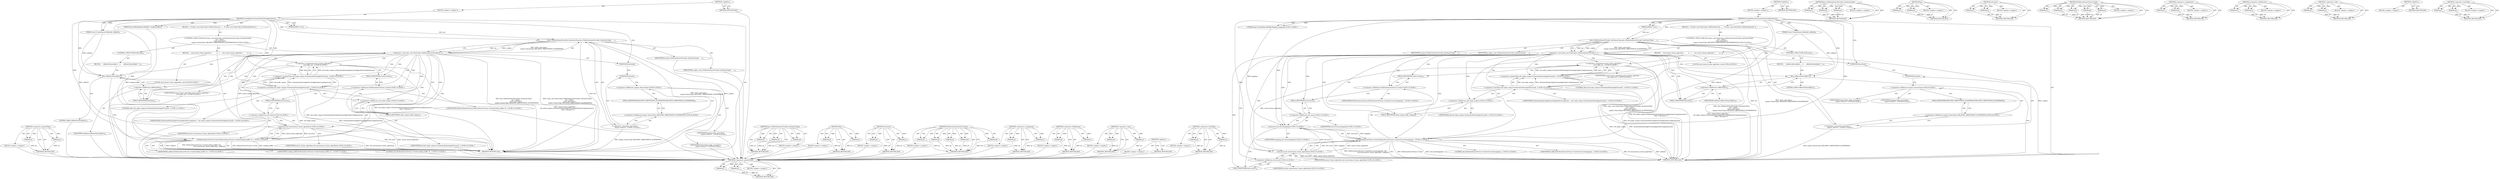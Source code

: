digraph "&lt;operator&gt;.lessThan" {
vulnerable_112 [label=<(METHOD,&lt;operator&gt;.greaterThan)>];
vulnerable_113 [label=<(PARAM,p1)>];
vulnerable_114 [label=<(PARAM,p2)>];
vulnerable_115 [label=<(BLOCK,&lt;empty&gt;,&lt;empty&gt;)>];
vulnerable_116 [label=<(METHOD_RETURN,ANY)>];
vulnerable_6 [label=<(METHOD,&lt;global&gt;)<SUB>1</SUB>>];
vulnerable_7 [label=<(BLOCK,&lt;empty&gt;,&lt;empty&gt;)<SUB>1</SUB>>];
vulnerable_8 [label=<(METHOD,CreateRelativeOrientationEulerAnglesSensor)<SUB>1</SUB>>];
vulnerable_9 [label=<(PARAM,JNIEnv* env)<SUB>2</SUB>>];
vulnerable_10 [label="<(PARAM,mojo::ScopedSharedBufferMapping mapping)<SUB>3</SUB>>"];
vulnerable_11 [label=<(PARAM,const CreateSensorCallback&amp; callback)<SUB>4</SUB>>];
vulnerable_12 [label=<(BLOCK,{
   if (static_cast&lt;bool&gt;(Java_PlatformSensorP...,{
   if (static_cast&lt;bool&gt;(Java_PlatformSensorP...)<SUB>4</SUB>>];
vulnerable_13 [label="<(CONTROL_STRUCTURE,IF,if (static_cast&lt;bool&gt;(Java_PlatformSensorProvider_hasSensorType(
           env, j_object_,
          static_cast&lt;jint&gt;(
              mojom::SensorType::RELATIVE_ORIENTATION_QUATERNION)))))<SUB>5</SUB>>"];
vulnerable_14 [label=<(&lt;operator&gt;.cast,static_cast&lt;bool&gt;(Java_PlatformSensorProvider_h...)<SUB>5</SUB>>];
vulnerable_15 [label=<(UNKNOWN,bool,bool)<SUB>5</SUB>>];
vulnerable_16 [label=<(Java_PlatformSensorProvider_hasSensorType,Java_PlatformSensorProvider_hasSensorType(
    ...)<SUB>5</SUB>>];
vulnerable_17 [label=<(IDENTIFIER,env,Java_PlatformSensorProvider_hasSensorType(
    ...)<SUB>6</SUB>>];
vulnerable_18 [label=<(IDENTIFIER,j_object_,Java_PlatformSensorProvider_hasSensorType(
    ...)<SUB>6</SUB>>];
vulnerable_19 [label="<(&lt;operator&gt;.cast,static_cast&lt;jint&gt;(
              mojom::SensorT...)<SUB>7</SUB>>"];
vulnerable_20 [label=<(UNKNOWN,jint,jint)<SUB>7</SUB>>];
vulnerable_21 [label="<(&lt;operator&gt;.fieldAccess,mojom::SensorType::RELATIVE_ORIENTATION_QUATERNION)<SUB>8</SUB>>"];
vulnerable_22 [label="<(&lt;operator&gt;.fieldAccess,mojom::SensorType)<SUB>8</SUB>>"];
vulnerable_23 [label="<(IDENTIFIER,mojom,static_cast&lt;jint&gt;(
              mojom::SensorT...)<SUB>8</SUB>>"];
vulnerable_24 [label="<(IDENTIFIER,SensorType,static_cast&lt;jint&gt;(
              mojom::SensorT...)<SUB>8</SUB>>"];
vulnerable_25 [label=<(FIELD_IDENTIFIER,RELATIVE_ORIENTATION_QUATERNION,RELATIVE_ORIENTATION_QUATERNION)<SUB>8</SUB>>];
vulnerable_26 [label=<(BLOCK,{
    auto sensor_fusion_algorithm =
        st...,{
    auto sensor_fusion_algorithm =
        st...)<SUB>8</SUB>>];
vulnerable_27 [label="<(LOCAL,auto sensor_fusion_algorithm: auto)<SUB>9</SUB>>"];
vulnerable_28 [label="<(&lt;operator&gt;.assignment,sensor_fusion_algorithm =
        std::make_uni...)<SUB>9</SUB>>"];
vulnerable_29 [label="<(IDENTIFIER,sensor_fusion_algorithm,sensor_fusion_algorithm =
        std::make_uni...)<SUB>9</SUB>>"];
vulnerable_30 [label="<(&lt;operator&gt;.greaterThan,std::make_unique&lt;OrientationEulerAnglesFusionAl...)<SUB>10</SUB>>"];
vulnerable_31 [label="<(&lt;operator&gt;.lessThan,std::make_unique&lt;OrientationEulerAnglesFusionAl...)<SUB>10</SUB>>"];
vulnerable_32 [label="<(&lt;operator&gt;.fieldAccess,std::make_unique)<SUB>10</SUB>>"];
vulnerable_33 [label="<(IDENTIFIER,std,std::make_unique&lt;OrientationEulerAnglesFusionAl...)<SUB>10</SUB>>"];
vulnerable_34 [label=<(FIELD_IDENTIFIER,make_unique,make_unique)<SUB>10</SUB>>];
vulnerable_35 [label="<(IDENTIFIER,OrientationEulerAnglesFusionAlgorithmUsingQuate...,std::make_unique&lt;OrientationEulerAnglesFusionAl...)<SUB>10</SUB>>"];
vulnerable_36 [label="<(LITERAL,false,std::make_unique&lt;OrientationEulerAnglesFusionAl...)<SUB>11</SUB>>"];
vulnerable_37 [label="<(PlatformSensorFusion.Create,PlatformSensorFusion::Create(std::move(mapping)...)<SUB>13</SUB>>"];
vulnerable_38 [label="<(&lt;operator&gt;.fieldAccess,PlatformSensorFusion::Create)<SUB>13</SUB>>"];
vulnerable_39 [label="<(IDENTIFIER,PlatformSensorFusion,PlatformSensorFusion::Create(std::move(mapping)...)<SUB>13</SUB>>"];
vulnerable_40 [label=<(FIELD_IDENTIFIER,Create,Create)<SUB>13</SUB>>];
vulnerable_41 [label="<(std.move,std::move(mapping))<SUB>13</SUB>>"];
vulnerable_42 [label="<(&lt;operator&gt;.fieldAccess,std::move)<SUB>13</SUB>>"];
vulnerable_43 [label="<(IDENTIFIER,std,std::move(mapping))<SUB>13</SUB>>"];
vulnerable_44 [label=<(FIELD_IDENTIFIER,move,move)<SUB>13</SUB>>];
vulnerable_45 [label="<(IDENTIFIER,mapping,std::move(mapping))<SUB>13</SUB>>"];
vulnerable_46 [label="<(LITERAL,this,PlatformSensorFusion::Create(std::move(mapping)...)<SUB>13</SUB>>"];
vulnerable_47 [label="<(std.move,std::move(sensor_fusion_algorithm))<SUB>14</SUB>>"];
vulnerable_48 [label="<(&lt;operator&gt;.fieldAccess,std::move)<SUB>14</SUB>>"];
vulnerable_49 [label="<(IDENTIFIER,std,std::move(sensor_fusion_algorithm))<SUB>14</SUB>>"];
vulnerable_50 [label=<(FIELD_IDENTIFIER,move,move)<SUB>14</SUB>>];
vulnerable_51 [label="<(IDENTIFIER,sensor_fusion_algorithm,std::move(sensor_fusion_algorithm))<SUB>14</SUB>>"];
vulnerable_52 [label="<(IDENTIFIER,callback,PlatformSensorFusion::Create(std::move(mapping)...)<SUB>14</SUB>>"];
vulnerable_53 [label=<(CONTROL_STRUCTURE,ELSE,else)<SUB>15</SUB>>];
vulnerable_54 [label=<(BLOCK,{
     callback.Run(nullptr);
  },{
     callback.Run(nullptr);
  })<SUB>15</SUB>>];
vulnerable_55 [label=<(Run,callback.Run(nullptr))<SUB>16</SUB>>];
vulnerable_56 [label=<(&lt;operator&gt;.fieldAccess,callback.Run)<SUB>16</SUB>>];
vulnerable_57 [label=<(IDENTIFIER,callback,callback.Run(nullptr))<SUB>16</SUB>>];
vulnerable_58 [label=<(FIELD_IDENTIFIER,Run,Run)<SUB>16</SUB>>];
vulnerable_59 [label=<(LITERAL,nullptr,callback.Run(nullptr))<SUB>16</SUB>>];
vulnerable_60 [label=<(METHOD_RETURN,void)<SUB>1</SUB>>];
vulnerable_62 [label=<(METHOD_RETURN,ANY)<SUB>1</SUB>>];
vulnerable_96 [label=<(METHOD,Java_PlatformSensorProvider_hasSensorType)>];
vulnerable_97 [label=<(PARAM,p1)>];
vulnerable_98 [label=<(PARAM,p2)>];
vulnerable_99 [label=<(PARAM,p3)>];
vulnerable_100 [label=<(BLOCK,&lt;empty&gt;,&lt;empty&gt;)>];
vulnerable_101 [label=<(METHOD_RETURN,ANY)>];
vulnerable_135 [label=<(METHOD,Run)>];
vulnerable_136 [label=<(PARAM,p1)>];
vulnerable_137 [label=<(PARAM,p2)>];
vulnerable_138 [label=<(BLOCK,&lt;empty&gt;,&lt;empty&gt;)>];
vulnerable_139 [label=<(METHOD_RETURN,ANY)>];
vulnerable_130 [label=<(METHOD,std.move)>];
vulnerable_131 [label=<(PARAM,p1)>];
vulnerable_132 [label=<(PARAM,p2)>];
vulnerable_133 [label=<(BLOCK,&lt;empty&gt;,&lt;empty&gt;)>];
vulnerable_134 [label=<(METHOD_RETURN,ANY)>];
vulnerable_122 [label=<(METHOD,PlatformSensorFusion.Create)>];
vulnerable_123 [label=<(PARAM,p1)>];
vulnerable_124 [label=<(PARAM,p2)>];
vulnerable_125 [label=<(PARAM,p3)>];
vulnerable_126 [label=<(PARAM,p4)>];
vulnerable_127 [label=<(PARAM,p5)>];
vulnerable_128 [label=<(BLOCK,&lt;empty&gt;,&lt;empty&gt;)>];
vulnerable_129 [label=<(METHOD_RETURN,ANY)>];
vulnerable_107 [label=<(METHOD,&lt;operator&gt;.assignment)>];
vulnerable_108 [label=<(PARAM,p1)>];
vulnerable_109 [label=<(PARAM,p2)>];
vulnerable_110 [label=<(BLOCK,&lt;empty&gt;,&lt;empty&gt;)>];
vulnerable_111 [label=<(METHOD_RETURN,ANY)>];
vulnerable_102 [label=<(METHOD,&lt;operator&gt;.fieldAccess)>];
vulnerable_103 [label=<(PARAM,p1)>];
vulnerable_104 [label=<(PARAM,p2)>];
vulnerable_105 [label=<(BLOCK,&lt;empty&gt;,&lt;empty&gt;)>];
vulnerable_106 [label=<(METHOD_RETURN,ANY)>];
vulnerable_91 [label=<(METHOD,&lt;operator&gt;.cast)>];
vulnerable_92 [label=<(PARAM,p1)>];
vulnerable_93 [label=<(PARAM,p2)>];
vulnerable_94 [label=<(BLOCK,&lt;empty&gt;,&lt;empty&gt;)>];
vulnerable_95 [label=<(METHOD_RETURN,ANY)>];
vulnerable_85 [label=<(METHOD,&lt;global&gt;)<SUB>1</SUB>>];
vulnerable_86 [label=<(BLOCK,&lt;empty&gt;,&lt;empty&gt;)>];
vulnerable_87 [label=<(METHOD_RETURN,ANY)>];
vulnerable_117 [label=<(METHOD,&lt;operator&gt;.lessThan)>];
vulnerable_118 [label=<(PARAM,p1)>];
vulnerable_119 [label=<(PARAM,p2)>];
vulnerable_120 [label=<(BLOCK,&lt;empty&gt;,&lt;empty&gt;)>];
vulnerable_121 [label=<(METHOD_RETURN,ANY)>];
fixed_108 [label=<(METHOD,&lt;operator&gt;.greaterThan)>];
fixed_109 [label=<(PARAM,p1)>];
fixed_110 [label=<(PARAM,p2)>];
fixed_111 [label=<(BLOCK,&lt;empty&gt;,&lt;empty&gt;)>];
fixed_112 [label=<(METHOD_RETURN,ANY)>];
fixed_6 [label=<(METHOD,&lt;global&gt;)<SUB>1</SUB>>];
fixed_7 [label=<(BLOCK,&lt;empty&gt;,&lt;empty&gt;)<SUB>1</SUB>>];
fixed_8 [label=<(METHOD,CreateRelativeOrientationEulerAnglesSensor)<SUB>1</SUB>>];
fixed_9 [label=<(PARAM,JNIEnv* env)<SUB>2</SUB>>];
fixed_10 [label=<(PARAM,SensorReadingSharedBuffer* reading_buffer)<SUB>3</SUB>>];
fixed_11 [label=<(PARAM,const CreateSensorCallback&amp; callback)<SUB>4</SUB>>];
fixed_12 [label=<(BLOCK,{
   if (static_cast&lt;bool&gt;(Java_PlatformSensorP...,{
   if (static_cast&lt;bool&gt;(Java_PlatformSensorP...)<SUB>4</SUB>>];
fixed_13 [label="<(CONTROL_STRUCTURE,IF,if (static_cast&lt;bool&gt;(Java_PlatformSensorProvider_hasSensorType(
           env, j_object_,
          static_cast&lt;jint&gt;(
              mojom::SensorType::RELATIVE_ORIENTATION_QUATERNION)))))<SUB>5</SUB>>"];
fixed_14 [label=<(&lt;operator&gt;.cast,static_cast&lt;bool&gt;(Java_PlatformSensorProvider_h...)<SUB>5</SUB>>];
fixed_15 [label=<(UNKNOWN,bool,bool)<SUB>5</SUB>>];
fixed_16 [label=<(Java_PlatformSensorProvider_hasSensorType,Java_PlatformSensorProvider_hasSensorType(
    ...)<SUB>5</SUB>>];
fixed_17 [label=<(IDENTIFIER,env,Java_PlatformSensorProvider_hasSensorType(
    ...)<SUB>6</SUB>>];
fixed_18 [label=<(IDENTIFIER,j_object_,Java_PlatformSensorProvider_hasSensorType(
    ...)<SUB>6</SUB>>];
fixed_19 [label="<(&lt;operator&gt;.cast,static_cast&lt;jint&gt;(
              mojom::SensorT...)<SUB>7</SUB>>"];
fixed_20 [label=<(UNKNOWN,jint,jint)<SUB>7</SUB>>];
fixed_21 [label="<(&lt;operator&gt;.fieldAccess,mojom::SensorType::RELATIVE_ORIENTATION_QUATERNION)<SUB>8</SUB>>"];
fixed_22 [label="<(&lt;operator&gt;.fieldAccess,mojom::SensorType)<SUB>8</SUB>>"];
fixed_23 [label="<(IDENTIFIER,mojom,static_cast&lt;jint&gt;(
              mojom::SensorT...)<SUB>8</SUB>>"];
fixed_24 [label="<(IDENTIFIER,SensorType,static_cast&lt;jint&gt;(
              mojom::SensorT...)<SUB>8</SUB>>"];
fixed_25 [label=<(FIELD_IDENTIFIER,RELATIVE_ORIENTATION_QUATERNION,RELATIVE_ORIENTATION_QUATERNION)<SUB>8</SUB>>];
fixed_26 [label=<(BLOCK,{
    auto sensor_fusion_algorithm =
        st...,{
    auto sensor_fusion_algorithm =
        st...)<SUB>8</SUB>>];
fixed_27 [label="<(LOCAL,auto sensor_fusion_algorithm: auto)<SUB>9</SUB>>"];
fixed_28 [label="<(&lt;operator&gt;.assignment,sensor_fusion_algorithm =
        std::make_uni...)<SUB>9</SUB>>"];
fixed_29 [label="<(IDENTIFIER,sensor_fusion_algorithm,sensor_fusion_algorithm =
        std::make_uni...)<SUB>9</SUB>>"];
fixed_30 [label="<(&lt;operator&gt;.greaterThan,std::make_unique&lt;OrientationEulerAnglesFusionAl...)<SUB>10</SUB>>"];
fixed_31 [label="<(&lt;operator&gt;.lessThan,std::make_unique&lt;OrientationEulerAnglesFusionAl...)<SUB>10</SUB>>"];
fixed_32 [label="<(&lt;operator&gt;.fieldAccess,std::make_unique)<SUB>10</SUB>>"];
fixed_33 [label="<(IDENTIFIER,std,std::make_unique&lt;OrientationEulerAnglesFusionAl...)<SUB>10</SUB>>"];
fixed_34 [label=<(FIELD_IDENTIFIER,make_unique,make_unique)<SUB>10</SUB>>];
fixed_35 [label="<(IDENTIFIER,OrientationEulerAnglesFusionAlgorithmUsingQuate...,std::make_unique&lt;OrientationEulerAnglesFusionAl...)<SUB>10</SUB>>"];
fixed_36 [label="<(LITERAL,false,std::make_unique&lt;OrientationEulerAnglesFusionAl...)<SUB>11</SUB>>"];
fixed_37 [label="<(PlatformSensorFusion.Create,PlatformSensorFusion::Create(reading_buffer, th...)<SUB>13</SUB>>"];
fixed_38 [label="<(&lt;operator&gt;.fieldAccess,PlatformSensorFusion::Create)<SUB>13</SUB>>"];
fixed_39 [label="<(IDENTIFIER,PlatformSensorFusion,PlatformSensorFusion::Create(reading_buffer, th...)<SUB>13</SUB>>"];
fixed_40 [label=<(FIELD_IDENTIFIER,Create,Create)<SUB>13</SUB>>];
fixed_41 [label="<(IDENTIFIER,reading_buffer,PlatformSensorFusion::Create(reading_buffer, th...)<SUB>13</SUB>>"];
fixed_42 [label="<(LITERAL,this,PlatformSensorFusion::Create(reading_buffer, th...)<SUB>13</SUB>>"];
fixed_43 [label="<(std.move,std::move(sensor_fusion_algorithm))<SUB>14</SUB>>"];
fixed_44 [label="<(&lt;operator&gt;.fieldAccess,std::move)<SUB>14</SUB>>"];
fixed_45 [label="<(IDENTIFIER,std,std::move(sensor_fusion_algorithm))<SUB>14</SUB>>"];
fixed_46 [label=<(FIELD_IDENTIFIER,move,move)<SUB>14</SUB>>];
fixed_47 [label="<(IDENTIFIER,sensor_fusion_algorithm,std::move(sensor_fusion_algorithm))<SUB>14</SUB>>"];
fixed_48 [label="<(IDENTIFIER,callback,PlatformSensorFusion::Create(reading_buffer, th...)<SUB>14</SUB>>"];
fixed_49 [label=<(CONTROL_STRUCTURE,ELSE,else)<SUB>15</SUB>>];
fixed_50 [label=<(BLOCK,{
     callback.Run(nullptr);
  },{
     callback.Run(nullptr);
  })<SUB>15</SUB>>];
fixed_51 [label=<(Run,callback.Run(nullptr))<SUB>16</SUB>>];
fixed_52 [label=<(&lt;operator&gt;.fieldAccess,callback.Run)<SUB>16</SUB>>];
fixed_53 [label=<(IDENTIFIER,callback,callback.Run(nullptr))<SUB>16</SUB>>];
fixed_54 [label=<(FIELD_IDENTIFIER,Run,Run)<SUB>16</SUB>>];
fixed_55 [label=<(LITERAL,nullptr,callback.Run(nullptr))<SUB>16</SUB>>];
fixed_56 [label=<(METHOD_RETURN,void)<SUB>1</SUB>>];
fixed_58 [label=<(METHOD_RETURN,ANY)<SUB>1</SUB>>];
fixed_92 [label=<(METHOD,Java_PlatformSensorProvider_hasSensorType)>];
fixed_93 [label=<(PARAM,p1)>];
fixed_94 [label=<(PARAM,p2)>];
fixed_95 [label=<(PARAM,p3)>];
fixed_96 [label=<(BLOCK,&lt;empty&gt;,&lt;empty&gt;)>];
fixed_97 [label=<(METHOD_RETURN,ANY)>];
fixed_131 [label=<(METHOD,Run)>];
fixed_132 [label=<(PARAM,p1)>];
fixed_133 [label=<(PARAM,p2)>];
fixed_134 [label=<(BLOCK,&lt;empty&gt;,&lt;empty&gt;)>];
fixed_135 [label=<(METHOD_RETURN,ANY)>];
fixed_126 [label=<(METHOD,std.move)>];
fixed_127 [label=<(PARAM,p1)>];
fixed_128 [label=<(PARAM,p2)>];
fixed_129 [label=<(BLOCK,&lt;empty&gt;,&lt;empty&gt;)>];
fixed_130 [label=<(METHOD_RETURN,ANY)>];
fixed_118 [label=<(METHOD,PlatformSensorFusion.Create)>];
fixed_119 [label=<(PARAM,p1)>];
fixed_120 [label=<(PARAM,p2)>];
fixed_121 [label=<(PARAM,p3)>];
fixed_122 [label=<(PARAM,p4)>];
fixed_123 [label=<(PARAM,p5)>];
fixed_124 [label=<(BLOCK,&lt;empty&gt;,&lt;empty&gt;)>];
fixed_125 [label=<(METHOD_RETURN,ANY)>];
fixed_103 [label=<(METHOD,&lt;operator&gt;.assignment)>];
fixed_104 [label=<(PARAM,p1)>];
fixed_105 [label=<(PARAM,p2)>];
fixed_106 [label=<(BLOCK,&lt;empty&gt;,&lt;empty&gt;)>];
fixed_107 [label=<(METHOD_RETURN,ANY)>];
fixed_98 [label=<(METHOD,&lt;operator&gt;.fieldAccess)>];
fixed_99 [label=<(PARAM,p1)>];
fixed_100 [label=<(PARAM,p2)>];
fixed_101 [label=<(BLOCK,&lt;empty&gt;,&lt;empty&gt;)>];
fixed_102 [label=<(METHOD_RETURN,ANY)>];
fixed_87 [label=<(METHOD,&lt;operator&gt;.cast)>];
fixed_88 [label=<(PARAM,p1)>];
fixed_89 [label=<(PARAM,p2)>];
fixed_90 [label=<(BLOCK,&lt;empty&gt;,&lt;empty&gt;)>];
fixed_91 [label=<(METHOD_RETURN,ANY)>];
fixed_81 [label=<(METHOD,&lt;global&gt;)<SUB>1</SUB>>];
fixed_82 [label=<(BLOCK,&lt;empty&gt;,&lt;empty&gt;)>];
fixed_83 [label=<(METHOD_RETURN,ANY)>];
fixed_113 [label=<(METHOD,&lt;operator&gt;.lessThan)>];
fixed_114 [label=<(PARAM,p1)>];
fixed_115 [label=<(PARAM,p2)>];
fixed_116 [label=<(BLOCK,&lt;empty&gt;,&lt;empty&gt;)>];
fixed_117 [label=<(METHOD_RETURN,ANY)>];
vulnerable_112 -> vulnerable_113  [key=0, label="AST: "];
vulnerable_112 -> vulnerable_113  [key=1, label="DDG: "];
vulnerable_112 -> vulnerable_115  [key=0, label="AST: "];
vulnerable_112 -> vulnerable_114  [key=0, label="AST: "];
vulnerable_112 -> vulnerable_114  [key=1, label="DDG: "];
vulnerable_112 -> vulnerable_116  [key=0, label="AST: "];
vulnerable_112 -> vulnerable_116  [key=1, label="CFG: "];
vulnerable_113 -> vulnerable_116  [key=0, label="DDG: p1"];
vulnerable_114 -> vulnerable_116  [key=0, label="DDG: p2"];
vulnerable_6 -> vulnerable_7  [key=0, label="AST: "];
vulnerable_6 -> vulnerable_62  [key=0, label="AST: "];
vulnerable_6 -> vulnerable_62  [key=1, label="CFG: "];
vulnerable_7 -> vulnerable_8  [key=0, label="AST: "];
vulnerable_8 -> vulnerable_9  [key=0, label="AST: "];
vulnerable_8 -> vulnerable_9  [key=1, label="DDG: "];
vulnerable_8 -> vulnerable_10  [key=0, label="AST: "];
vulnerable_8 -> vulnerable_10  [key=1, label="DDG: "];
vulnerable_8 -> vulnerable_11  [key=0, label="AST: "];
vulnerable_8 -> vulnerable_11  [key=1, label="DDG: "];
vulnerable_8 -> vulnerable_12  [key=0, label="AST: "];
vulnerable_8 -> vulnerable_60  [key=0, label="AST: "];
vulnerable_8 -> vulnerable_15  [key=0, label="CFG: "];
vulnerable_8 -> vulnerable_16  [key=0, label="DDG: "];
vulnerable_8 -> vulnerable_37  [key=0, label="DDG: "];
vulnerable_8 -> vulnerable_30  [key=0, label="DDG: "];
vulnerable_8 -> vulnerable_41  [key=0, label="DDG: "];
vulnerable_8 -> vulnerable_47  [key=0, label="DDG: "];
vulnerable_8 -> vulnerable_55  [key=0, label="DDG: "];
vulnerable_8 -> vulnerable_31  [key=0, label="DDG: "];
vulnerable_9 -> vulnerable_16  [key=0, label="DDG: env"];
vulnerable_10 -> vulnerable_41  [key=0, label="DDG: mapping"];
vulnerable_11 -> vulnerable_37  [key=0, label="DDG: callback"];
vulnerable_11 -> vulnerable_55  [key=0, label="DDG: callback"];
vulnerable_12 -> vulnerable_13  [key=0, label="AST: "];
vulnerable_13 -> vulnerable_14  [key=0, label="AST: "];
vulnerable_13 -> vulnerable_26  [key=0, label="AST: "];
vulnerable_13 -> vulnerable_53  [key=0, label="AST: "];
vulnerable_14 -> vulnerable_15  [key=0, label="AST: "];
vulnerable_14 -> vulnerable_16  [key=0, label="AST: "];
vulnerable_14 -> vulnerable_34  [key=0, label="CFG: "];
vulnerable_14 -> vulnerable_34  [key=1, label="CDG: "];
vulnerable_14 -> vulnerable_58  [key=0, label="CFG: "];
vulnerable_14 -> vulnerable_58  [key=1, label="CDG: "];
vulnerable_14 -> vulnerable_60  [key=0, label="DDG: Java_PlatformSensorProvider_hasSensorType(
           env, j_object_,
          static_cast&lt;jint&gt;(
              mojom::SensorType::RELATIVE_ORIENTATION_QUATERNION))"];
vulnerable_14 -> vulnerable_60  [key=1, label="DDG: static_cast&lt;bool&gt;(Java_PlatformSensorProvider_hasSensorType(
           env, j_object_,
          static_cast&lt;jint&gt;(
              mojom::SensorType::RELATIVE_ORIENTATION_QUATERNION)))"];
vulnerable_14 -> vulnerable_47  [key=0, label="CDG: "];
vulnerable_14 -> vulnerable_30  [key=0, label="CDG: "];
vulnerable_14 -> vulnerable_48  [key=0, label="CDG: "];
vulnerable_14 -> vulnerable_32  [key=0, label="CDG: "];
vulnerable_14 -> vulnerable_42  [key=0, label="CDG: "];
vulnerable_14 -> vulnerable_28  [key=0, label="CDG: "];
vulnerable_14 -> vulnerable_37  [key=0, label="CDG: "];
vulnerable_14 -> vulnerable_38  [key=0, label="CDG: "];
vulnerable_14 -> vulnerable_56  [key=0, label="CDG: "];
vulnerable_14 -> vulnerable_41  [key=0, label="CDG: "];
vulnerable_14 -> vulnerable_40  [key=0, label="CDG: "];
vulnerable_14 -> vulnerable_50  [key=0, label="CDG: "];
vulnerable_14 -> vulnerable_44  [key=0, label="CDG: "];
vulnerable_14 -> vulnerable_55  [key=0, label="CDG: "];
vulnerable_14 -> vulnerable_31  [key=0, label="CDG: "];
vulnerable_15 -> vulnerable_20  [key=0, label="CFG: "];
vulnerable_16 -> vulnerable_17  [key=0, label="AST: "];
vulnerable_16 -> vulnerable_18  [key=0, label="AST: "];
vulnerable_16 -> vulnerable_19  [key=0, label="AST: "];
vulnerable_16 -> vulnerable_14  [key=0, label="CFG: "];
vulnerable_16 -> vulnerable_14  [key=1, label="DDG: env"];
vulnerable_16 -> vulnerable_14  [key=2, label="DDG: j_object_"];
vulnerable_16 -> vulnerable_14  [key=3, label="DDG: static_cast&lt;jint&gt;(
              mojom::SensorType::RELATIVE_ORIENTATION_QUATERNION)"];
vulnerable_16 -> vulnerable_60  [key=0, label="DDG: env"];
vulnerable_16 -> vulnerable_60  [key=1, label="DDG: static_cast&lt;jint&gt;(
              mojom::SensorType::RELATIVE_ORIENTATION_QUATERNION)"];
vulnerable_16 -> vulnerable_60  [key=2, label="DDG: j_object_"];
vulnerable_19 -> vulnerable_20  [key=0, label="AST: "];
vulnerable_19 -> vulnerable_21  [key=0, label="AST: "];
vulnerable_19 -> vulnerable_16  [key=0, label="CFG: "];
vulnerable_19 -> vulnerable_60  [key=0, label="DDG: mojom::SensorType::RELATIVE_ORIENTATION_QUATERNION"];
vulnerable_20 -> vulnerable_22  [key=0, label="CFG: "];
vulnerable_21 -> vulnerable_22  [key=0, label="AST: "];
vulnerable_21 -> vulnerable_25  [key=0, label="AST: "];
vulnerable_21 -> vulnerable_19  [key=0, label="CFG: "];
vulnerable_22 -> vulnerable_23  [key=0, label="AST: "];
vulnerable_22 -> vulnerable_24  [key=0, label="AST: "];
vulnerable_22 -> vulnerable_25  [key=0, label="CFG: "];
vulnerable_25 -> vulnerable_21  [key=0, label="CFG: "];
vulnerable_26 -> vulnerable_27  [key=0, label="AST: "];
vulnerable_26 -> vulnerable_28  [key=0, label="AST: "];
vulnerable_26 -> vulnerable_37  [key=0, label="AST: "];
vulnerable_28 -> vulnerable_29  [key=0, label="AST: "];
vulnerable_28 -> vulnerable_30  [key=0, label="AST: "];
vulnerable_28 -> vulnerable_40  [key=0, label="CFG: "];
vulnerable_28 -> vulnerable_60  [key=0, label="DDG: std::make_unique&lt;OrientationEulerAnglesFusionAlgorithmUsingQuaternion&gt;(
            false /* absolute */)"];
vulnerable_28 -> vulnerable_60  [key=1, label="DDG: sensor_fusion_algorithm =
        std::make_unique&lt;OrientationEulerAnglesFusionAlgorithmUsingQuaternion&gt;(
            false /* absolute */)"];
vulnerable_28 -> vulnerable_47  [key=0, label="DDG: sensor_fusion_algorithm"];
vulnerable_30 -> vulnerable_31  [key=0, label="AST: "];
vulnerable_30 -> vulnerable_36  [key=0, label="AST: "];
vulnerable_30 -> vulnerable_28  [key=0, label="CFG: "];
vulnerable_30 -> vulnerable_28  [key=1, label="DDG: std::make_unique&lt;OrientationEulerAnglesFusionAlgorithmUsingQuaternion"];
vulnerable_30 -> vulnerable_28  [key=2, label="DDG: false"];
vulnerable_30 -> vulnerable_60  [key=0, label="DDG: std::make_unique&lt;OrientationEulerAnglesFusionAlgorithmUsingQuaternion"];
vulnerable_31 -> vulnerable_32  [key=0, label="AST: "];
vulnerable_31 -> vulnerable_35  [key=0, label="AST: "];
vulnerable_31 -> vulnerable_30  [key=0, label="CFG: "];
vulnerable_31 -> vulnerable_30  [key=1, label="DDG: std::make_unique"];
vulnerable_31 -> vulnerable_30  [key=2, label="DDG: OrientationEulerAnglesFusionAlgorithmUsingQuaternion"];
vulnerable_31 -> vulnerable_60  [key=0, label="DDG: std::make_unique"];
vulnerable_31 -> vulnerable_60  [key=1, label="DDG: OrientationEulerAnglesFusionAlgorithmUsingQuaternion"];
vulnerable_32 -> vulnerable_33  [key=0, label="AST: "];
vulnerable_32 -> vulnerable_34  [key=0, label="AST: "];
vulnerable_32 -> vulnerable_31  [key=0, label="CFG: "];
vulnerable_34 -> vulnerable_32  [key=0, label="CFG: "];
vulnerable_37 -> vulnerable_38  [key=0, label="AST: "];
vulnerable_37 -> vulnerable_41  [key=0, label="AST: "];
vulnerable_37 -> vulnerable_46  [key=0, label="AST: "];
vulnerable_37 -> vulnerable_47  [key=0, label="AST: "];
vulnerable_37 -> vulnerable_52  [key=0, label="AST: "];
vulnerable_37 -> vulnerable_60  [key=0, label="CFG: "];
vulnerable_37 -> vulnerable_60  [key=1, label="DDG: PlatformSensorFusion::Create"];
vulnerable_37 -> vulnerable_60  [key=2, label="DDG: std::move(mapping)"];
vulnerable_37 -> vulnerable_60  [key=3, label="DDG: std::move(sensor_fusion_algorithm)"];
vulnerable_37 -> vulnerable_60  [key=4, label="DDG: callback"];
vulnerable_37 -> vulnerable_60  [key=5, label="DDG: PlatformSensorFusion::Create(std::move(mapping), this,
                                  std::move(sensor_fusion_algorithm), callback)"];
vulnerable_38 -> vulnerable_39  [key=0, label="AST: "];
vulnerable_38 -> vulnerable_40  [key=0, label="AST: "];
vulnerable_38 -> vulnerable_44  [key=0, label="CFG: "];
vulnerable_40 -> vulnerable_38  [key=0, label="CFG: "];
vulnerable_41 -> vulnerable_42  [key=0, label="AST: "];
vulnerable_41 -> vulnerable_45  [key=0, label="AST: "];
vulnerable_41 -> vulnerable_50  [key=0, label="CFG: "];
vulnerable_41 -> vulnerable_60  [key=0, label="DDG: mapping"];
vulnerable_41 -> vulnerable_37  [key=0, label="DDG: std::move"];
vulnerable_41 -> vulnerable_37  [key=1, label="DDG: mapping"];
vulnerable_41 -> vulnerable_47  [key=0, label="DDG: std::move"];
vulnerable_42 -> vulnerable_43  [key=0, label="AST: "];
vulnerable_42 -> vulnerable_44  [key=0, label="AST: "];
vulnerable_42 -> vulnerable_41  [key=0, label="CFG: "];
vulnerable_44 -> vulnerable_42  [key=0, label="CFG: "];
vulnerable_47 -> vulnerable_48  [key=0, label="AST: "];
vulnerable_47 -> vulnerable_51  [key=0, label="AST: "];
vulnerable_47 -> vulnerable_37  [key=0, label="CFG: "];
vulnerable_47 -> vulnerable_37  [key=1, label="DDG: std::move"];
vulnerable_47 -> vulnerable_37  [key=2, label="DDG: sensor_fusion_algorithm"];
vulnerable_47 -> vulnerable_60  [key=0, label="DDG: std::move"];
vulnerable_47 -> vulnerable_60  [key=1, label="DDG: sensor_fusion_algorithm"];
vulnerable_48 -> vulnerable_49  [key=0, label="AST: "];
vulnerable_48 -> vulnerable_50  [key=0, label="AST: "];
vulnerable_48 -> vulnerable_47  [key=0, label="CFG: "];
vulnerable_50 -> vulnerable_48  [key=0, label="CFG: "];
vulnerable_53 -> vulnerable_54  [key=0, label="AST: "];
vulnerable_54 -> vulnerable_55  [key=0, label="AST: "];
vulnerable_55 -> vulnerable_56  [key=0, label="AST: "];
vulnerable_55 -> vulnerable_59  [key=0, label="AST: "];
vulnerable_55 -> vulnerable_60  [key=0, label="CFG: "];
vulnerable_56 -> vulnerable_57  [key=0, label="AST: "];
vulnerable_56 -> vulnerable_58  [key=0, label="AST: "];
vulnerable_56 -> vulnerable_55  [key=0, label="CFG: "];
vulnerable_58 -> vulnerable_56  [key=0, label="CFG: "];
vulnerable_96 -> vulnerable_97  [key=0, label="AST: "];
vulnerable_96 -> vulnerable_97  [key=1, label="DDG: "];
vulnerable_96 -> vulnerable_100  [key=0, label="AST: "];
vulnerable_96 -> vulnerable_98  [key=0, label="AST: "];
vulnerable_96 -> vulnerable_98  [key=1, label="DDG: "];
vulnerable_96 -> vulnerable_101  [key=0, label="AST: "];
vulnerable_96 -> vulnerable_101  [key=1, label="CFG: "];
vulnerable_96 -> vulnerable_99  [key=0, label="AST: "];
vulnerable_96 -> vulnerable_99  [key=1, label="DDG: "];
vulnerable_97 -> vulnerable_101  [key=0, label="DDG: p1"];
vulnerable_98 -> vulnerable_101  [key=0, label="DDG: p2"];
vulnerable_99 -> vulnerable_101  [key=0, label="DDG: p3"];
vulnerable_135 -> vulnerable_136  [key=0, label="AST: "];
vulnerable_135 -> vulnerable_136  [key=1, label="DDG: "];
vulnerable_135 -> vulnerable_138  [key=0, label="AST: "];
vulnerable_135 -> vulnerable_137  [key=0, label="AST: "];
vulnerable_135 -> vulnerable_137  [key=1, label="DDG: "];
vulnerable_135 -> vulnerable_139  [key=0, label="AST: "];
vulnerable_135 -> vulnerable_139  [key=1, label="CFG: "];
vulnerable_136 -> vulnerable_139  [key=0, label="DDG: p1"];
vulnerable_137 -> vulnerable_139  [key=0, label="DDG: p2"];
vulnerable_130 -> vulnerable_131  [key=0, label="AST: "];
vulnerable_130 -> vulnerable_131  [key=1, label="DDG: "];
vulnerable_130 -> vulnerable_133  [key=0, label="AST: "];
vulnerable_130 -> vulnerable_132  [key=0, label="AST: "];
vulnerable_130 -> vulnerable_132  [key=1, label="DDG: "];
vulnerable_130 -> vulnerable_134  [key=0, label="AST: "];
vulnerable_130 -> vulnerable_134  [key=1, label="CFG: "];
vulnerable_131 -> vulnerable_134  [key=0, label="DDG: p1"];
vulnerable_132 -> vulnerable_134  [key=0, label="DDG: p2"];
vulnerable_122 -> vulnerable_123  [key=0, label="AST: "];
vulnerable_122 -> vulnerable_123  [key=1, label="DDG: "];
vulnerable_122 -> vulnerable_128  [key=0, label="AST: "];
vulnerable_122 -> vulnerable_124  [key=0, label="AST: "];
vulnerable_122 -> vulnerable_124  [key=1, label="DDG: "];
vulnerable_122 -> vulnerable_129  [key=0, label="AST: "];
vulnerable_122 -> vulnerable_129  [key=1, label="CFG: "];
vulnerable_122 -> vulnerable_125  [key=0, label="AST: "];
vulnerable_122 -> vulnerable_125  [key=1, label="DDG: "];
vulnerable_122 -> vulnerable_126  [key=0, label="AST: "];
vulnerable_122 -> vulnerable_126  [key=1, label="DDG: "];
vulnerable_122 -> vulnerable_127  [key=0, label="AST: "];
vulnerable_122 -> vulnerable_127  [key=1, label="DDG: "];
vulnerable_123 -> vulnerable_129  [key=0, label="DDG: p1"];
vulnerable_124 -> vulnerable_129  [key=0, label="DDG: p2"];
vulnerable_125 -> vulnerable_129  [key=0, label="DDG: p3"];
vulnerable_126 -> vulnerable_129  [key=0, label="DDG: p4"];
vulnerable_127 -> vulnerable_129  [key=0, label="DDG: p5"];
vulnerable_107 -> vulnerable_108  [key=0, label="AST: "];
vulnerable_107 -> vulnerable_108  [key=1, label="DDG: "];
vulnerable_107 -> vulnerable_110  [key=0, label="AST: "];
vulnerable_107 -> vulnerable_109  [key=0, label="AST: "];
vulnerable_107 -> vulnerable_109  [key=1, label="DDG: "];
vulnerable_107 -> vulnerable_111  [key=0, label="AST: "];
vulnerable_107 -> vulnerable_111  [key=1, label="CFG: "];
vulnerable_108 -> vulnerable_111  [key=0, label="DDG: p1"];
vulnerable_109 -> vulnerable_111  [key=0, label="DDG: p2"];
vulnerable_102 -> vulnerable_103  [key=0, label="AST: "];
vulnerable_102 -> vulnerable_103  [key=1, label="DDG: "];
vulnerable_102 -> vulnerable_105  [key=0, label="AST: "];
vulnerable_102 -> vulnerable_104  [key=0, label="AST: "];
vulnerable_102 -> vulnerable_104  [key=1, label="DDG: "];
vulnerable_102 -> vulnerable_106  [key=0, label="AST: "];
vulnerable_102 -> vulnerable_106  [key=1, label="CFG: "];
vulnerable_103 -> vulnerable_106  [key=0, label="DDG: p1"];
vulnerable_104 -> vulnerable_106  [key=0, label="DDG: p2"];
vulnerable_91 -> vulnerable_92  [key=0, label="AST: "];
vulnerable_91 -> vulnerable_92  [key=1, label="DDG: "];
vulnerable_91 -> vulnerable_94  [key=0, label="AST: "];
vulnerable_91 -> vulnerable_93  [key=0, label="AST: "];
vulnerable_91 -> vulnerable_93  [key=1, label="DDG: "];
vulnerable_91 -> vulnerable_95  [key=0, label="AST: "];
vulnerable_91 -> vulnerable_95  [key=1, label="CFG: "];
vulnerable_92 -> vulnerable_95  [key=0, label="DDG: p1"];
vulnerable_93 -> vulnerable_95  [key=0, label="DDG: p2"];
vulnerable_85 -> vulnerable_86  [key=0, label="AST: "];
vulnerable_85 -> vulnerable_87  [key=0, label="AST: "];
vulnerable_85 -> vulnerable_87  [key=1, label="CFG: "];
vulnerable_117 -> vulnerable_118  [key=0, label="AST: "];
vulnerable_117 -> vulnerable_118  [key=1, label="DDG: "];
vulnerable_117 -> vulnerable_120  [key=0, label="AST: "];
vulnerable_117 -> vulnerable_119  [key=0, label="AST: "];
vulnerable_117 -> vulnerable_119  [key=1, label="DDG: "];
vulnerable_117 -> vulnerable_121  [key=0, label="AST: "];
vulnerable_117 -> vulnerable_121  [key=1, label="CFG: "];
vulnerable_118 -> vulnerable_121  [key=0, label="DDG: p1"];
vulnerable_119 -> vulnerable_121  [key=0, label="DDG: p2"];
fixed_108 -> fixed_109  [key=0, label="AST: "];
fixed_108 -> fixed_109  [key=1, label="DDG: "];
fixed_108 -> fixed_111  [key=0, label="AST: "];
fixed_108 -> fixed_110  [key=0, label="AST: "];
fixed_108 -> fixed_110  [key=1, label="DDG: "];
fixed_108 -> fixed_112  [key=0, label="AST: "];
fixed_108 -> fixed_112  [key=1, label="CFG: "];
fixed_109 -> fixed_112  [key=0, label="DDG: p1"];
fixed_110 -> fixed_112  [key=0, label="DDG: p2"];
fixed_111 -> vulnerable_112  [key=0];
fixed_112 -> vulnerable_112  [key=0];
fixed_6 -> fixed_7  [key=0, label="AST: "];
fixed_6 -> fixed_58  [key=0, label="AST: "];
fixed_6 -> fixed_58  [key=1, label="CFG: "];
fixed_7 -> fixed_8  [key=0, label="AST: "];
fixed_8 -> fixed_9  [key=0, label="AST: "];
fixed_8 -> fixed_9  [key=1, label="DDG: "];
fixed_8 -> fixed_10  [key=0, label="AST: "];
fixed_8 -> fixed_10  [key=1, label="DDG: "];
fixed_8 -> fixed_11  [key=0, label="AST: "];
fixed_8 -> fixed_11  [key=1, label="DDG: "];
fixed_8 -> fixed_12  [key=0, label="AST: "];
fixed_8 -> fixed_56  [key=0, label="AST: "];
fixed_8 -> fixed_15  [key=0, label="CFG: "];
fixed_8 -> fixed_16  [key=0, label="DDG: "];
fixed_8 -> fixed_37  [key=0, label="DDG: "];
fixed_8 -> fixed_30  [key=0, label="DDG: "];
fixed_8 -> fixed_43  [key=0, label="DDG: "];
fixed_8 -> fixed_51  [key=0, label="DDG: "];
fixed_8 -> fixed_31  [key=0, label="DDG: "];
fixed_9 -> fixed_16  [key=0, label="DDG: env"];
fixed_10 -> fixed_37  [key=0, label="DDG: reading_buffer"];
fixed_11 -> fixed_37  [key=0, label="DDG: callback"];
fixed_11 -> fixed_51  [key=0, label="DDG: callback"];
fixed_12 -> fixed_13  [key=0, label="AST: "];
fixed_13 -> fixed_14  [key=0, label="AST: "];
fixed_13 -> fixed_26  [key=0, label="AST: "];
fixed_13 -> fixed_49  [key=0, label="AST: "];
fixed_14 -> fixed_15  [key=0, label="AST: "];
fixed_14 -> fixed_16  [key=0, label="AST: "];
fixed_14 -> fixed_34  [key=0, label="CFG: "];
fixed_14 -> fixed_34  [key=1, label="CDG: "];
fixed_14 -> fixed_54  [key=0, label="CFG: "];
fixed_14 -> fixed_54  [key=1, label="CDG: "];
fixed_14 -> fixed_56  [key=0, label="DDG: Java_PlatformSensorProvider_hasSensorType(
           env, j_object_,
          static_cast&lt;jint&gt;(
              mojom::SensorType::RELATIVE_ORIENTATION_QUATERNION))"];
fixed_14 -> fixed_56  [key=1, label="DDG: static_cast&lt;bool&gt;(Java_PlatformSensorProvider_hasSensorType(
           env, j_object_,
          static_cast&lt;jint&gt;(
              mojom::SensorType::RELATIVE_ORIENTATION_QUATERNION)))"];
fixed_14 -> fixed_30  [key=0, label="CDG: "];
fixed_14 -> fixed_32  [key=0, label="CDG: "];
fixed_14 -> fixed_51  [key=0, label="CDG: "];
fixed_14 -> fixed_28  [key=0, label="CDG: "];
fixed_14 -> fixed_52  [key=0, label="CDG: "];
fixed_14 -> fixed_37  [key=0, label="CDG: "];
fixed_14 -> fixed_46  [key=0, label="CDG: "];
fixed_14 -> fixed_38  [key=0, label="CDG: "];
fixed_14 -> fixed_40  [key=0, label="CDG: "];
fixed_14 -> fixed_44  [key=0, label="CDG: "];
fixed_14 -> fixed_31  [key=0, label="CDG: "];
fixed_14 -> fixed_43  [key=0, label="CDG: "];
fixed_15 -> fixed_20  [key=0, label="CFG: "];
fixed_16 -> fixed_17  [key=0, label="AST: "];
fixed_16 -> fixed_18  [key=0, label="AST: "];
fixed_16 -> fixed_19  [key=0, label="AST: "];
fixed_16 -> fixed_14  [key=0, label="CFG: "];
fixed_16 -> fixed_14  [key=1, label="DDG: env"];
fixed_16 -> fixed_14  [key=2, label="DDG: j_object_"];
fixed_16 -> fixed_14  [key=3, label="DDG: static_cast&lt;jint&gt;(
              mojom::SensorType::RELATIVE_ORIENTATION_QUATERNION)"];
fixed_16 -> fixed_56  [key=0, label="DDG: env"];
fixed_16 -> fixed_56  [key=1, label="DDG: static_cast&lt;jint&gt;(
              mojom::SensorType::RELATIVE_ORIENTATION_QUATERNION)"];
fixed_16 -> fixed_56  [key=2, label="DDG: j_object_"];
fixed_17 -> vulnerable_112  [key=0];
fixed_18 -> vulnerable_112  [key=0];
fixed_19 -> fixed_20  [key=0, label="AST: "];
fixed_19 -> fixed_21  [key=0, label="AST: "];
fixed_19 -> fixed_16  [key=0, label="CFG: "];
fixed_19 -> fixed_56  [key=0, label="DDG: mojom::SensorType::RELATIVE_ORIENTATION_QUATERNION"];
fixed_20 -> fixed_22  [key=0, label="CFG: "];
fixed_21 -> fixed_22  [key=0, label="AST: "];
fixed_21 -> fixed_25  [key=0, label="AST: "];
fixed_21 -> fixed_19  [key=0, label="CFG: "];
fixed_22 -> fixed_23  [key=0, label="AST: "];
fixed_22 -> fixed_24  [key=0, label="AST: "];
fixed_22 -> fixed_25  [key=0, label="CFG: "];
fixed_23 -> vulnerable_112  [key=0];
fixed_24 -> vulnerable_112  [key=0];
fixed_25 -> fixed_21  [key=0, label="CFG: "];
fixed_26 -> fixed_27  [key=0, label="AST: "];
fixed_26 -> fixed_28  [key=0, label="AST: "];
fixed_26 -> fixed_37  [key=0, label="AST: "];
fixed_27 -> vulnerable_112  [key=0];
fixed_28 -> fixed_29  [key=0, label="AST: "];
fixed_28 -> fixed_30  [key=0, label="AST: "];
fixed_28 -> fixed_40  [key=0, label="CFG: "];
fixed_28 -> fixed_56  [key=0, label="DDG: std::make_unique&lt;OrientationEulerAnglesFusionAlgorithmUsingQuaternion&gt;(
            false /* absolute */)"];
fixed_28 -> fixed_56  [key=1, label="DDG: sensor_fusion_algorithm =
        std::make_unique&lt;OrientationEulerAnglesFusionAlgorithmUsingQuaternion&gt;(
            false /* absolute */)"];
fixed_28 -> fixed_43  [key=0, label="DDG: sensor_fusion_algorithm"];
fixed_29 -> vulnerable_112  [key=0];
fixed_30 -> fixed_31  [key=0, label="AST: "];
fixed_30 -> fixed_36  [key=0, label="AST: "];
fixed_30 -> fixed_28  [key=0, label="CFG: "];
fixed_30 -> fixed_28  [key=1, label="DDG: std::make_unique&lt;OrientationEulerAnglesFusionAlgorithmUsingQuaternion"];
fixed_30 -> fixed_28  [key=2, label="DDG: false"];
fixed_30 -> fixed_56  [key=0, label="DDG: std::make_unique&lt;OrientationEulerAnglesFusionAlgorithmUsingQuaternion"];
fixed_31 -> fixed_32  [key=0, label="AST: "];
fixed_31 -> fixed_35  [key=0, label="AST: "];
fixed_31 -> fixed_30  [key=0, label="CFG: "];
fixed_31 -> fixed_30  [key=1, label="DDG: std::make_unique"];
fixed_31 -> fixed_30  [key=2, label="DDG: OrientationEulerAnglesFusionAlgorithmUsingQuaternion"];
fixed_31 -> fixed_56  [key=0, label="DDG: std::make_unique"];
fixed_31 -> fixed_56  [key=1, label="DDG: OrientationEulerAnglesFusionAlgorithmUsingQuaternion"];
fixed_32 -> fixed_33  [key=0, label="AST: "];
fixed_32 -> fixed_34  [key=0, label="AST: "];
fixed_32 -> fixed_31  [key=0, label="CFG: "];
fixed_33 -> vulnerable_112  [key=0];
fixed_34 -> fixed_32  [key=0, label="CFG: "];
fixed_35 -> vulnerable_112  [key=0];
fixed_36 -> vulnerable_112  [key=0];
fixed_37 -> fixed_38  [key=0, label="AST: "];
fixed_37 -> fixed_41  [key=0, label="AST: "];
fixed_37 -> fixed_42  [key=0, label="AST: "];
fixed_37 -> fixed_43  [key=0, label="AST: "];
fixed_37 -> fixed_48  [key=0, label="AST: "];
fixed_37 -> fixed_56  [key=0, label="CFG: "];
fixed_37 -> fixed_56  [key=1, label="DDG: PlatformSensorFusion::Create"];
fixed_37 -> fixed_56  [key=2, label="DDG: reading_buffer"];
fixed_37 -> fixed_56  [key=3, label="DDG: std::move(sensor_fusion_algorithm)"];
fixed_37 -> fixed_56  [key=4, label="DDG: callback"];
fixed_37 -> fixed_56  [key=5, label="DDG: PlatformSensorFusion::Create(reading_buffer, this,
                                  std::move(sensor_fusion_algorithm), callback)"];
fixed_38 -> fixed_39  [key=0, label="AST: "];
fixed_38 -> fixed_40  [key=0, label="AST: "];
fixed_38 -> fixed_46  [key=0, label="CFG: "];
fixed_39 -> vulnerable_112  [key=0];
fixed_40 -> fixed_38  [key=0, label="CFG: "];
fixed_41 -> vulnerable_112  [key=0];
fixed_42 -> vulnerable_112  [key=0];
fixed_43 -> fixed_44  [key=0, label="AST: "];
fixed_43 -> fixed_47  [key=0, label="AST: "];
fixed_43 -> fixed_37  [key=0, label="CFG: "];
fixed_43 -> fixed_37  [key=1, label="DDG: std::move"];
fixed_43 -> fixed_37  [key=2, label="DDG: sensor_fusion_algorithm"];
fixed_43 -> fixed_56  [key=0, label="DDG: std::move"];
fixed_43 -> fixed_56  [key=1, label="DDG: sensor_fusion_algorithm"];
fixed_44 -> fixed_45  [key=0, label="AST: "];
fixed_44 -> fixed_46  [key=0, label="AST: "];
fixed_44 -> fixed_43  [key=0, label="CFG: "];
fixed_45 -> vulnerable_112  [key=0];
fixed_46 -> fixed_44  [key=0, label="CFG: "];
fixed_47 -> vulnerable_112  [key=0];
fixed_48 -> vulnerable_112  [key=0];
fixed_49 -> fixed_50  [key=0, label="AST: "];
fixed_50 -> fixed_51  [key=0, label="AST: "];
fixed_51 -> fixed_52  [key=0, label="AST: "];
fixed_51 -> fixed_55  [key=0, label="AST: "];
fixed_51 -> fixed_56  [key=0, label="CFG: "];
fixed_52 -> fixed_53  [key=0, label="AST: "];
fixed_52 -> fixed_54  [key=0, label="AST: "];
fixed_52 -> fixed_51  [key=0, label="CFG: "];
fixed_53 -> vulnerable_112  [key=0];
fixed_54 -> fixed_52  [key=0, label="CFG: "];
fixed_55 -> vulnerable_112  [key=0];
fixed_56 -> vulnerable_112  [key=0];
fixed_58 -> vulnerable_112  [key=0];
fixed_92 -> fixed_93  [key=0, label="AST: "];
fixed_92 -> fixed_93  [key=1, label="DDG: "];
fixed_92 -> fixed_96  [key=0, label="AST: "];
fixed_92 -> fixed_94  [key=0, label="AST: "];
fixed_92 -> fixed_94  [key=1, label="DDG: "];
fixed_92 -> fixed_97  [key=0, label="AST: "];
fixed_92 -> fixed_97  [key=1, label="CFG: "];
fixed_92 -> fixed_95  [key=0, label="AST: "];
fixed_92 -> fixed_95  [key=1, label="DDG: "];
fixed_93 -> fixed_97  [key=0, label="DDG: p1"];
fixed_94 -> fixed_97  [key=0, label="DDG: p2"];
fixed_95 -> fixed_97  [key=0, label="DDG: p3"];
fixed_96 -> vulnerable_112  [key=0];
fixed_97 -> vulnerable_112  [key=0];
fixed_131 -> fixed_132  [key=0, label="AST: "];
fixed_131 -> fixed_132  [key=1, label="DDG: "];
fixed_131 -> fixed_134  [key=0, label="AST: "];
fixed_131 -> fixed_133  [key=0, label="AST: "];
fixed_131 -> fixed_133  [key=1, label="DDG: "];
fixed_131 -> fixed_135  [key=0, label="AST: "];
fixed_131 -> fixed_135  [key=1, label="CFG: "];
fixed_132 -> fixed_135  [key=0, label="DDG: p1"];
fixed_133 -> fixed_135  [key=0, label="DDG: p2"];
fixed_134 -> vulnerable_112  [key=0];
fixed_135 -> vulnerable_112  [key=0];
fixed_126 -> fixed_127  [key=0, label="AST: "];
fixed_126 -> fixed_127  [key=1, label="DDG: "];
fixed_126 -> fixed_129  [key=0, label="AST: "];
fixed_126 -> fixed_128  [key=0, label="AST: "];
fixed_126 -> fixed_128  [key=1, label="DDG: "];
fixed_126 -> fixed_130  [key=0, label="AST: "];
fixed_126 -> fixed_130  [key=1, label="CFG: "];
fixed_127 -> fixed_130  [key=0, label="DDG: p1"];
fixed_128 -> fixed_130  [key=0, label="DDG: p2"];
fixed_129 -> vulnerable_112  [key=0];
fixed_130 -> vulnerable_112  [key=0];
fixed_118 -> fixed_119  [key=0, label="AST: "];
fixed_118 -> fixed_119  [key=1, label="DDG: "];
fixed_118 -> fixed_124  [key=0, label="AST: "];
fixed_118 -> fixed_120  [key=0, label="AST: "];
fixed_118 -> fixed_120  [key=1, label="DDG: "];
fixed_118 -> fixed_125  [key=0, label="AST: "];
fixed_118 -> fixed_125  [key=1, label="CFG: "];
fixed_118 -> fixed_121  [key=0, label="AST: "];
fixed_118 -> fixed_121  [key=1, label="DDG: "];
fixed_118 -> fixed_122  [key=0, label="AST: "];
fixed_118 -> fixed_122  [key=1, label="DDG: "];
fixed_118 -> fixed_123  [key=0, label="AST: "];
fixed_118 -> fixed_123  [key=1, label="DDG: "];
fixed_119 -> fixed_125  [key=0, label="DDG: p1"];
fixed_120 -> fixed_125  [key=0, label="DDG: p2"];
fixed_121 -> fixed_125  [key=0, label="DDG: p3"];
fixed_122 -> fixed_125  [key=0, label="DDG: p4"];
fixed_123 -> fixed_125  [key=0, label="DDG: p5"];
fixed_124 -> vulnerable_112  [key=0];
fixed_125 -> vulnerable_112  [key=0];
fixed_103 -> fixed_104  [key=0, label="AST: "];
fixed_103 -> fixed_104  [key=1, label="DDG: "];
fixed_103 -> fixed_106  [key=0, label="AST: "];
fixed_103 -> fixed_105  [key=0, label="AST: "];
fixed_103 -> fixed_105  [key=1, label="DDG: "];
fixed_103 -> fixed_107  [key=0, label="AST: "];
fixed_103 -> fixed_107  [key=1, label="CFG: "];
fixed_104 -> fixed_107  [key=0, label="DDG: p1"];
fixed_105 -> fixed_107  [key=0, label="DDG: p2"];
fixed_106 -> vulnerable_112  [key=0];
fixed_107 -> vulnerable_112  [key=0];
fixed_98 -> fixed_99  [key=0, label="AST: "];
fixed_98 -> fixed_99  [key=1, label="DDG: "];
fixed_98 -> fixed_101  [key=0, label="AST: "];
fixed_98 -> fixed_100  [key=0, label="AST: "];
fixed_98 -> fixed_100  [key=1, label="DDG: "];
fixed_98 -> fixed_102  [key=0, label="AST: "];
fixed_98 -> fixed_102  [key=1, label="CFG: "];
fixed_99 -> fixed_102  [key=0, label="DDG: p1"];
fixed_100 -> fixed_102  [key=0, label="DDG: p2"];
fixed_101 -> vulnerable_112  [key=0];
fixed_102 -> vulnerable_112  [key=0];
fixed_87 -> fixed_88  [key=0, label="AST: "];
fixed_87 -> fixed_88  [key=1, label="DDG: "];
fixed_87 -> fixed_90  [key=0, label="AST: "];
fixed_87 -> fixed_89  [key=0, label="AST: "];
fixed_87 -> fixed_89  [key=1, label="DDG: "];
fixed_87 -> fixed_91  [key=0, label="AST: "];
fixed_87 -> fixed_91  [key=1, label="CFG: "];
fixed_88 -> fixed_91  [key=0, label="DDG: p1"];
fixed_89 -> fixed_91  [key=0, label="DDG: p2"];
fixed_90 -> vulnerable_112  [key=0];
fixed_91 -> vulnerable_112  [key=0];
fixed_81 -> fixed_82  [key=0, label="AST: "];
fixed_81 -> fixed_83  [key=0, label="AST: "];
fixed_81 -> fixed_83  [key=1, label="CFG: "];
fixed_82 -> vulnerable_112  [key=0];
fixed_83 -> vulnerable_112  [key=0];
fixed_113 -> fixed_114  [key=0, label="AST: "];
fixed_113 -> fixed_114  [key=1, label="DDG: "];
fixed_113 -> fixed_116  [key=0, label="AST: "];
fixed_113 -> fixed_115  [key=0, label="AST: "];
fixed_113 -> fixed_115  [key=1, label="DDG: "];
fixed_113 -> fixed_117  [key=0, label="AST: "];
fixed_113 -> fixed_117  [key=1, label="CFG: "];
fixed_114 -> fixed_117  [key=0, label="DDG: p1"];
fixed_115 -> fixed_117  [key=0, label="DDG: p2"];
fixed_116 -> vulnerable_112  [key=0];
fixed_117 -> vulnerable_112  [key=0];
}
